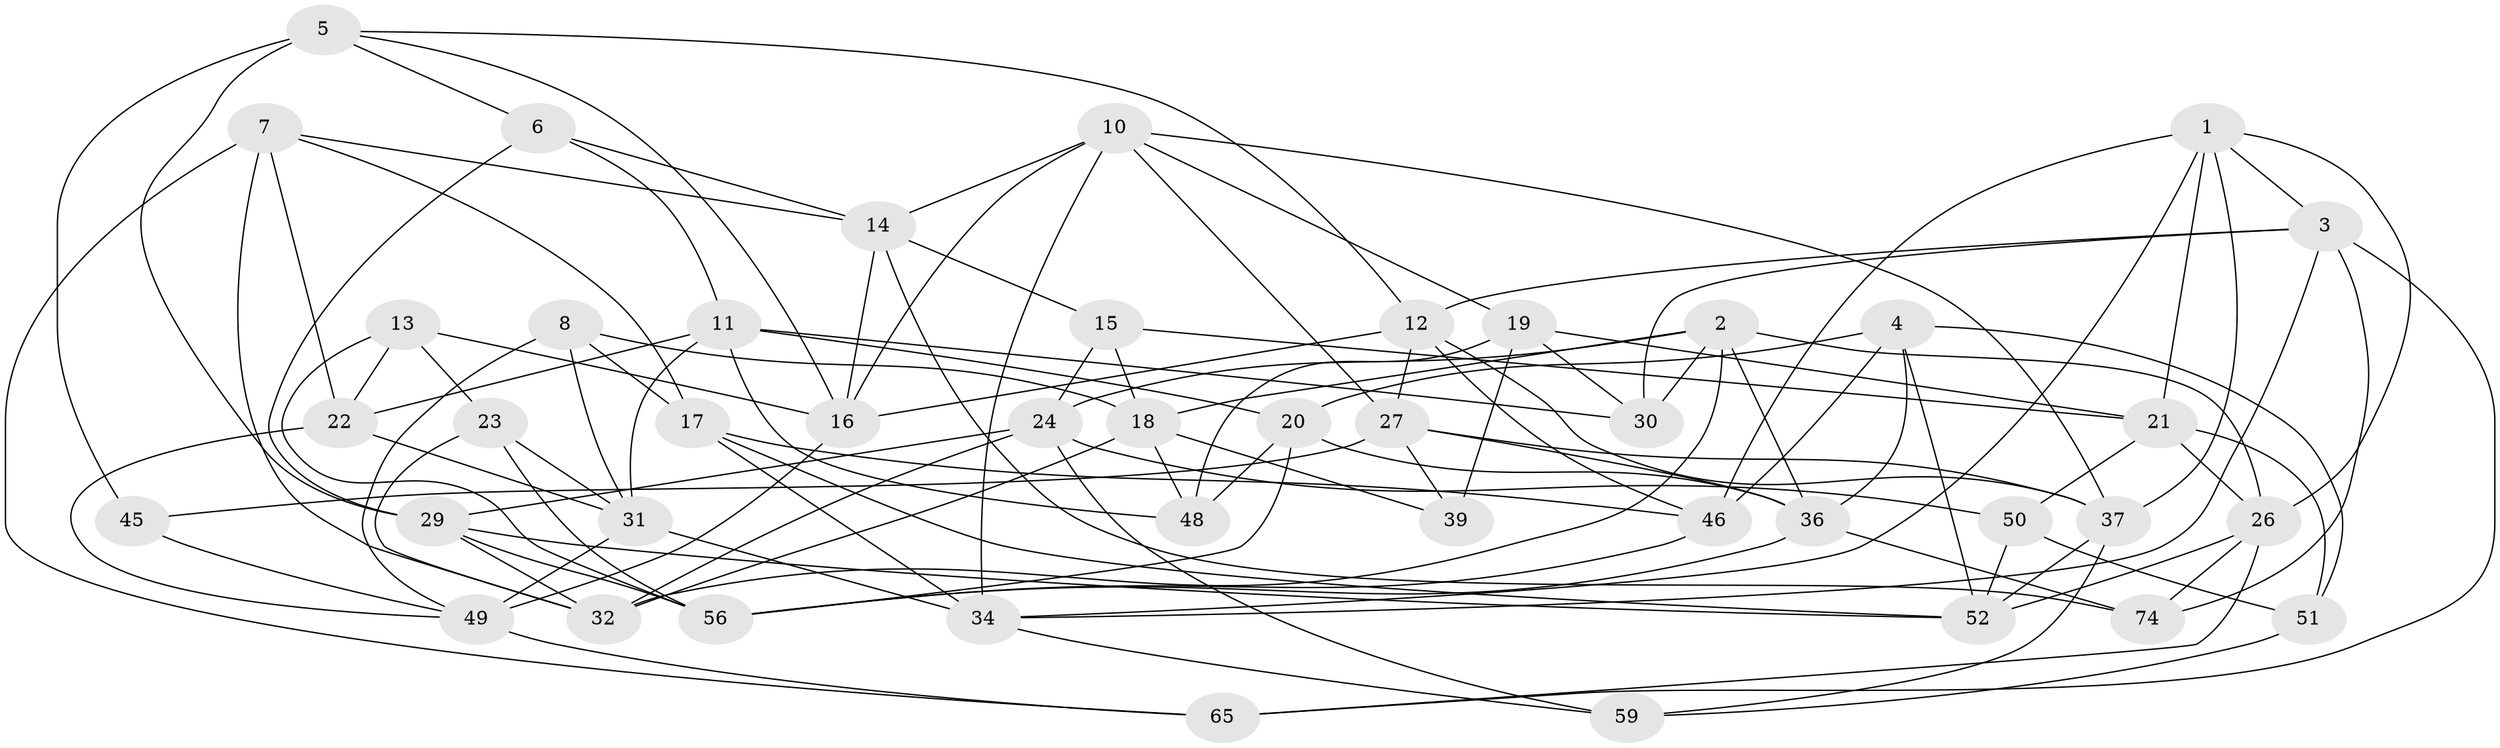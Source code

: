 // Generated by graph-tools (version 1.1) at 2025/24/03/03/25 07:24:23]
// undirected, 44 vertices, 113 edges
graph export_dot {
graph [start="1"]
  node [color=gray90,style=filled];
  1 [super="+9"];
  2 [super="+28"];
  3 [super="+44"];
  4 [super="+70"];
  5 [super="+71"];
  6;
  7 [super="+62"];
  8;
  10 [super="+25"];
  11 [super="+53"];
  12 [super="+68"];
  13;
  14 [super="+60"];
  15;
  16 [super="+33"];
  17 [super="+63"];
  18 [super="+57"];
  19 [super="+43"];
  20 [super="+66"];
  21 [super="+38"];
  22 [super="+40"];
  23;
  24 [super="+35"];
  26 [super="+54"];
  27 [super="+41"];
  29 [super="+61"];
  30;
  31 [super="+58"];
  32 [super="+72"];
  34 [super="+64"];
  36 [super="+42"];
  37 [super="+55"];
  39;
  45;
  46 [super="+47"];
  48;
  49 [super="+67"];
  50;
  51;
  52 [super="+69"];
  56 [super="+73"];
  59;
  65;
  74;
  1 -- 26;
  1 -- 3;
  1 -- 21;
  1 -- 34;
  1 -- 37;
  1 -- 46;
  2 -- 30;
  2 -- 32;
  2 -- 36;
  2 -- 24;
  2 -- 26;
  2 -- 18;
  3 -- 30;
  3 -- 34;
  3 -- 65;
  3 -- 74;
  3 -- 12;
  4 -- 36;
  4 -- 51;
  4 -- 20 [weight=2];
  4 -- 52;
  4 -- 46;
  5 -- 45 [weight=2];
  5 -- 12;
  5 -- 29;
  5 -- 6;
  5 -- 16;
  6 -- 11;
  6 -- 14;
  6 -- 29;
  7 -- 32;
  7 -- 65;
  7 -- 22 [weight=2];
  7 -- 14;
  7 -- 17;
  8 -- 17;
  8 -- 18;
  8 -- 49;
  8 -- 31;
  10 -- 34;
  10 -- 37;
  10 -- 16;
  10 -- 19;
  10 -- 14;
  10 -- 27;
  11 -- 48;
  11 -- 22;
  11 -- 30;
  11 -- 31;
  11 -- 20;
  12 -- 37;
  12 -- 46;
  12 -- 16;
  12 -- 27;
  13 -- 16;
  13 -- 23;
  13 -- 22;
  13 -- 56;
  14 -- 74;
  14 -- 15;
  14 -- 16;
  15 -- 21;
  15 -- 24;
  15 -- 18;
  16 -- 49;
  17 -- 46 [weight=2];
  17 -- 52;
  17 -- 34;
  18 -- 48;
  18 -- 39;
  18 -- 32;
  19 -- 39 [weight=2];
  19 -- 30;
  19 -- 48;
  19 -- 21;
  20 -- 48;
  20 -- 56;
  20 -- 36;
  21 -- 50;
  21 -- 26;
  21 -- 51;
  22 -- 49;
  22 -- 31;
  23 -- 32;
  23 -- 56;
  23 -- 31;
  24 -- 59;
  24 -- 32;
  24 -- 50;
  24 -- 29;
  26 -- 52;
  26 -- 74;
  26 -- 65;
  27 -- 36;
  27 -- 45;
  27 -- 37;
  27 -- 39;
  29 -- 56;
  29 -- 32;
  29 -- 52;
  31 -- 49;
  31 -- 34;
  34 -- 59;
  36 -- 74;
  36 -- 56;
  37 -- 59;
  37 -- 52;
  45 -- 49;
  46 -- 56;
  49 -- 65;
  50 -- 52;
  50 -- 51;
  51 -- 59;
}
